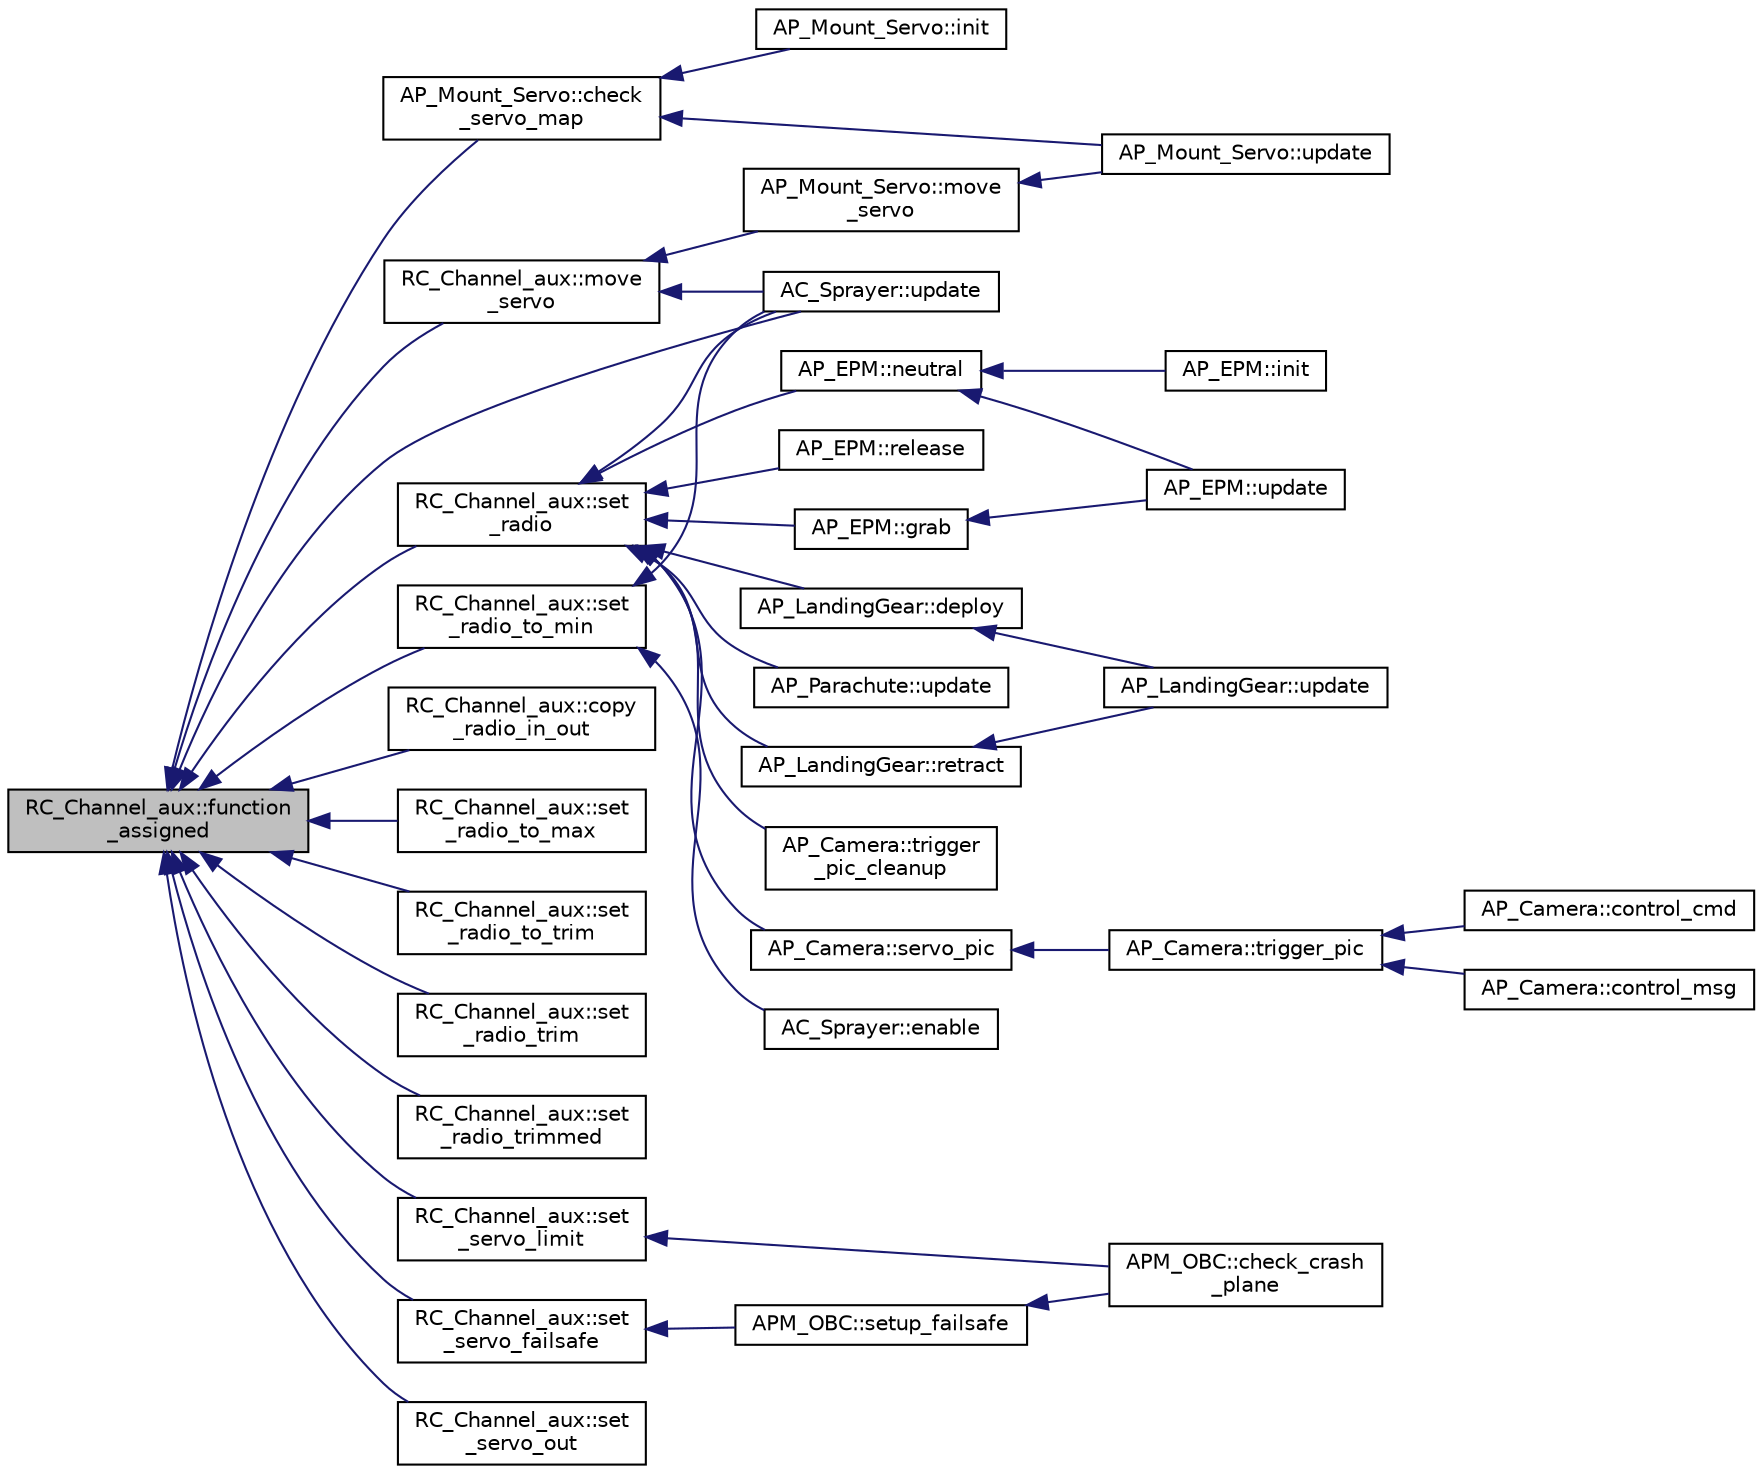 digraph "RC_Channel_aux::function_assigned"
{
 // INTERACTIVE_SVG=YES
  edge [fontname="Helvetica",fontsize="10",labelfontname="Helvetica",labelfontsize="10"];
  node [fontname="Helvetica",fontsize="10",shape=record];
  rankdir="LR";
  Node1 [label="RC_Channel_aux::function\l_assigned",height=0.2,width=0.4,color="black", fillcolor="grey75", style="filled" fontcolor="black"];
  Node1 -> Node2 [dir="back",color="midnightblue",fontsize="10",style="solid",fontname="Helvetica"];
  Node2 [label="AP_Mount_Servo::check\l_servo_map",height=0.2,width=0.4,color="black", fillcolor="white", style="filled",URL="$classAP__Mount__Servo.html#a1c7e6d1912f043458b6a323f150b4ad7"];
  Node2 -> Node3 [dir="back",color="midnightblue",fontsize="10",style="solid",fontname="Helvetica"];
  Node3 [label="AP_Mount_Servo::init",height=0.2,width=0.4,color="black", fillcolor="white", style="filled",URL="$classAP__Mount__Servo.html#a4a726a7ee69c6140ceb1cc463a6bcf88"];
  Node2 -> Node4 [dir="back",color="midnightblue",fontsize="10",style="solid",fontname="Helvetica"];
  Node4 [label="AP_Mount_Servo::update",height=0.2,width=0.4,color="black", fillcolor="white", style="filled",URL="$classAP__Mount__Servo.html#a8f4caa1ed68b0062d25e60c42b333995"];
  Node1 -> Node5 [dir="back",color="midnightblue",fontsize="10",style="solid",fontname="Helvetica"];
  Node5 [label="RC_Channel_aux::copy\l_radio_in_out",height=0.2,width=0.4,color="black", fillcolor="white", style="filled",URL="$classRC__Channel__aux.html#ac83fb0c13a25e6f077d47b7feb77c7df"];
  Node1 -> Node6 [dir="back",color="midnightblue",fontsize="10",style="solid",fontname="Helvetica"];
  Node6 [label="RC_Channel_aux::move\l_servo",height=0.2,width=0.4,color="black", fillcolor="white", style="filled",URL="$classRC__Channel__aux.html#a39d6000a07de2819dd8888980f5b6773"];
  Node6 -> Node7 [dir="back",color="midnightblue",fontsize="10",style="solid",fontname="Helvetica"];
  Node7 [label="AC_Sprayer::update",height=0.2,width=0.4,color="black", fillcolor="white", style="filled",URL="$classAC__Sprayer.html#a332a61acb7bfa9b5055a1bf4095e5573",tooltip="update - adjusts servo positions based on speed and requested quantity "];
  Node6 -> Node8 [dir="back",color="midnightblue",fontsize="10",style="solid",fontname="Helvetica"];
  Node8 [label="AP_Mount_Servo::move\l_servo",height=0.2,width=0.4,color="black", fillcolor="white", style="filled",URL="$classAP__Mount__Servo.html#aa03d61822081680668287a8519d658fd",tooltip="move_servo - moves servo with the given id to the specified angle. all angles are in degrees * 10 ..."];
  Node8 -> Node4 [dir="back",color="midnightblue",fontsize="10",style="solid",fontname="Helvetica"];
  Node1 -> Node9 [dir="back",color="midnightblue",fontsize="10",style="solid",fontname="Helvetica"];
  Node9 [label="RC_Channel_aux::set\l_radio",height=0.2,width=0.4,color="black", fillcolor="white", style="filled",URL="$classRC__Channel__aux.html#a8fed980206f9aad4c5435c5193690be7"];
  Node9 -> Node7 [dir="back",color="midnightblue",fontsize="10",style="solid",fontname="Helvetica"];
  Node9 -> Node10 [dir="back",color="midnightblue",fontsize="10",style="solid",fontname="Helvetica"];
  Node10 [label="AP_Camera::servo_pic",height=0.2,width=0.4,color="black", fillcolor="white", style="filled",URL="$classAP__Camera.html#a336a2fbee20b67e8af153e4bc21bd3fd",tooltip="Servo operated camera. "];
  Node10 -> Node11 [dir="back",color="midnightblue",fontsize="10",style="solid",fontname="Helvetica"];
  Node11 [label="AP_Camera::trigger_pic",height=0.2,width=0.4,color="black", fillcolor="white", style="filled",URL="$classAP__Camera.html#a74372e2b8e5d3cd3b464f2ef417cb0f6"];
  Node11 -> Node12 [dir="back",color="midnightblue",fontsize="10",style="solid",fontname="Helvetica"];
  Node12 [label="AP_Camera::control_cmd",height=0.2,width=0.4,color="black", fillcolor="white", style="filled",URL="$classAP__Camera.html#a8c38ae3e667768f0564aed16722453f3"];
  Node11 -> Node13 [dir="back",color="midnightblue",fontsize="10",style="solid",fontname="Helvetica"];
  Node13 [label="AP_Camera::control_msg",height=0.2,width=0.4,color="black", fillcolor="white", style="filled",URL="$classAP__Camera.html#a27664cf70d78d5af17d66a3d715048db",tooltip="decode MavLink that controls camera "];
  Node9 -> Node14 [dir="back",color="midnightblue",fontsize="10",style="solid",fontname="Helvetica"];
  Node14 [label="AP_Camera::trigger\l_pic_cleanup",height=0.2,width=0.4,color="black", fillcolor="white", style="filled",URL="$classAP__Camera.html#a3124ce12331fb79e0b68b7067d609be2"];
  Node9 -> Node15 [dir="back",color="midnightblue",fontsize="10",style="solid",fontname="Helvetica"];
  Node15 [label="AP_EPM::grab",height=0.2,width=0.4,color="black", fillcolor="white", style="filled",URL="$classAP__EPM.html#a01be3c7a9089329a69c7a24e3bcd03da"];
  Node15 -> Node16 [dir="back",color="midnightblue",fontsize="10",style="solid",fontname="Helvetica"];
  Node16 [label="AP_EPM::update",height=0.2,width=0.4,color="black", fillcolor="white", style="filled",URL="$classAP__EPM.html#a2546cd964a2695acfe0e6eb56aaf8718"];
  Node9 -> Node17 [dir="back",color="midnightblue",fontsize="10",style="solid",fontname="Helvetica"];
  Node17 [label="AP_EPM::release",height=0.2,width=0.4,color="black", fillcolor="white", style="filled",URL="$classAP__EPM.html#a61ca34fceb6859d47320cae3d006fa57"];
  Node9 -> Node18 [dir="back",color="midnightblue",fontsize="10",style="solid",fontname="Helvetica"];
  Node18 [label="AP_EPM::neutral",height=0.2,width=0.4,color="black", fillcolor="white", style="filled",URL="$classAP__EPM.html#a5140495f72cd6c055330d747e5139885"];
  Node18 -> Node19 [dir="back",color="midnightblue",fontsize="10",style="solid",fontname="Helvetica"];
  Node19 [label="AP_EPM::init",height=0.2,width=0.4,color="black", fillcolor="white", style="filled",URL="$classAP__EPM.html#ac2fee512ac7fd8ab4da3b892be9c6dbf"];
  Node18 -> Node16 [dir="back",color="midnightblue",fontsize="10",style="solid",fontname="Helvetica"];
  Node9 -> Node20 [dir="back",color="midnightblue",fontsize="10",style="solid",fontname="Helvetica"];
  Node20 [label="AP_LandingGear::deploy",height=0.2,width=0.4,color="black", fillcolor="white", style="filled",URL="$classAP__LandingGear.html#acd2ea7f300d1985e26256acfd8796ef9",tooltip="deploy - deploy the landing gear "];
  Node20 -> Node21 [dir="back",color="midnightblue",fontsize="10",style="solid",fontname="Helvetica"];
  Node21 [label="AP_LandingGear::update",height=0.2,width=0.4,color="black", fillcolor="white", style="filled",URL="$classAP__LandingGear.html#a15bb52d03b5bf8208eeedfc0c4d99d4b",tooltip="update - should be called at 10hz "];
  Node9 -> Node22 [dir="back",color="midnightblue",fontsize="10",style="solid",fontname="Helvetica"];
  Node22 [label="AP_LandingGear::retract",height=0.2,width=0.4,color="black", fillcolor="white", style="filled",URL="$classAP__LandingGear.html#aeb73d31d7a2bc9a0b5937d8971af3d5a",tooltip="retract - retract landing gear "];
  Node22 -> Node21 [dir="back",color="midnightblue",fontsize="10",style="solid",fontname="Helvetica"];
  Node9 -> Node23 [dir="back",color="midnightblue",fontsize="10",style="solid",fontname="Helvetica"];
  Node23 [label="AP_Parachute::update",height=0.2,width=0.4,color="black", fillcolor="white", style="filled",URL="$classAP__Parachute.html#a986da5e4faa8be2479c695317263a1cc",tooltip="update - shuts off the trigger should be called at about 10hz "];
  Node1 -> Node24 [dir="back",color="midnightblue",fontsize="10",style="solid",fontname="Helvetica"];
  Node24 [label="RC_Channel_aux::set\l_radio_to_max",height=0.2,width=0.4,color="black", fillcolor="white", style="filled",URL="$classRC__Channel__aux.html#a6cac9ae8fd527f96a63ba3bf94373198"];
  Node1 -> Node25 [dir="back",color="midnightblue",fontsize="10",style="solid",fontname="Helvetica"];
  Node25 [label="RC_Channel_aux::set\l_radio_to_min",height=0.2,width=0.4,color="black", fillcolor="white", style="filled",URL="$classRC__Channel__aux.html#abb9cf1bc1fc8f98e2c58391790778a15"];
  Node25 -> Node26 [dir="back",color="midnightblue",fontsize="10",style="solid",fontname="Helvetica"];
  Node26 [label="AC_Sprayer::enable",height=0.2,width=0.4,color="black", fillcolor="white", style="filled",URL="$classAC__Sprayer.html#a71a675a6a42fdf667bf3739a0390b8ce",tooltip="enable - allows sprayer to be enabled/disabled. Note: this does not update the eeprom saved value ..."];
  Node25 -> Node7 [dir="back",color="midnightblue",fontsize="10",style="solid",fontname="Helvetica"];
  Node1 -> Node27 [dir="back",color="midnightblue",fontsize="10",style="solid",fontname="Helvetica"];
  Node27 [label="RC_Channel_aux::set\l_radio_to_trim",height=0.2,width=0.4,color="black", fillcolor="white", style="filled",URL="$classRC__Channel__aux.html#a569f0a2e58b3f8632b9a94fe8cf2b05a"];
  Node1 -> Node28 [dir="back",color="midnightblue",fontsize="10",style="solid",fontname="Helvetica"];
  Node28 [label="RC_Channel_aux::set\l_radio_trim",height=0.2,width=0.4,color="black", fillcolor="white", style="filled",URL="$classRC__Channel__aux.html#ac3fa5d755ccdad0cd33ac9a38062a9e4"];
  Node1 -> Node29 [dir="back",color="midnightblue",fontsize="10",style="solid",fontname="Helvetica"];
  Node29 [label="RC_Channel_aux::set\l_radio_trimmed",height=0.2,width=0.4,color="black", fillcolor="white", style="filled",URL="$classRC__Channel__aux.html#adb5c2a757543267d975cd7e91e6ddb25"];
  Node1 -> Node30 [dir="back",color="midnightblue",fontsize="10",style="solid",fontname="Helvetica"];
  Node30 [label="RC_Channel_aux::set\l_servo_failsafe",height=0.2,width=0.4,color="black", fillcolor="white", style="filled",URL="$classRC__Channel__aux.html#a987891f25f46d7795db08233cf68d81b"];
  Node30 -> Node31 [dir="back",color="midnightblue",fontsize="10",style="solid",fontname="Helvetica"];
  Node31 [label="APM_OBC::setup_failsafe",height=0.2,width=0.4,color="black", fillcolor="white", style="filled",URL="$classAPM__OBC.html#adf90097b54be3e9ffbf21f675e411b6c"];
  Node31 -> Node32 [dir="back",color="midnightblue",fontsize="10",style="solid",fontname="Helvetica"];
  Node32 [label="APM_OBC::check_crash\l_plane",height=0.2,width=0.4,color="black", fillcolor="white", style="filled",URL="$classAPM__OBC.html#acfedfcd0f28b1d53b722766e321b534e"];
  Node1 -> Node33 [dir="back",color="midnightblue",fontsize="10",style="solid",fontname="Helvetica"];
  Node33 [label="RC_Channel_aux::set\l_servo_limit",height=0.2,width=0.4,color="black", fillcolor="white", style="filled",URL="$classRC__Channel__aux.html#a51ae109c0c7a23ad9735a8571ac9ee95"];
  Node33 -> Node32 [dir="back",color="midnightblue",fontsize="10",style="solid",fontname="Helvetica"];
  Node1 -> Node34 [dir="back",color="midnightblue",fontsize="10",style="solid",fontname="Helvetica"];
  Node34 [label="RC_Channel_aux::set\l_servo_out",height=0.2,width=0.4,color="black", fillcolor="white", style="filled",URL="$classRC__Channel__aux.html#a14dd3af6c4497c0fe638cb23e89a7f82"];
  Node1 -> Node7 [dir="back",color="midnightblue",fontsize="10",style="solid",fontname="Helvetica"];
}
